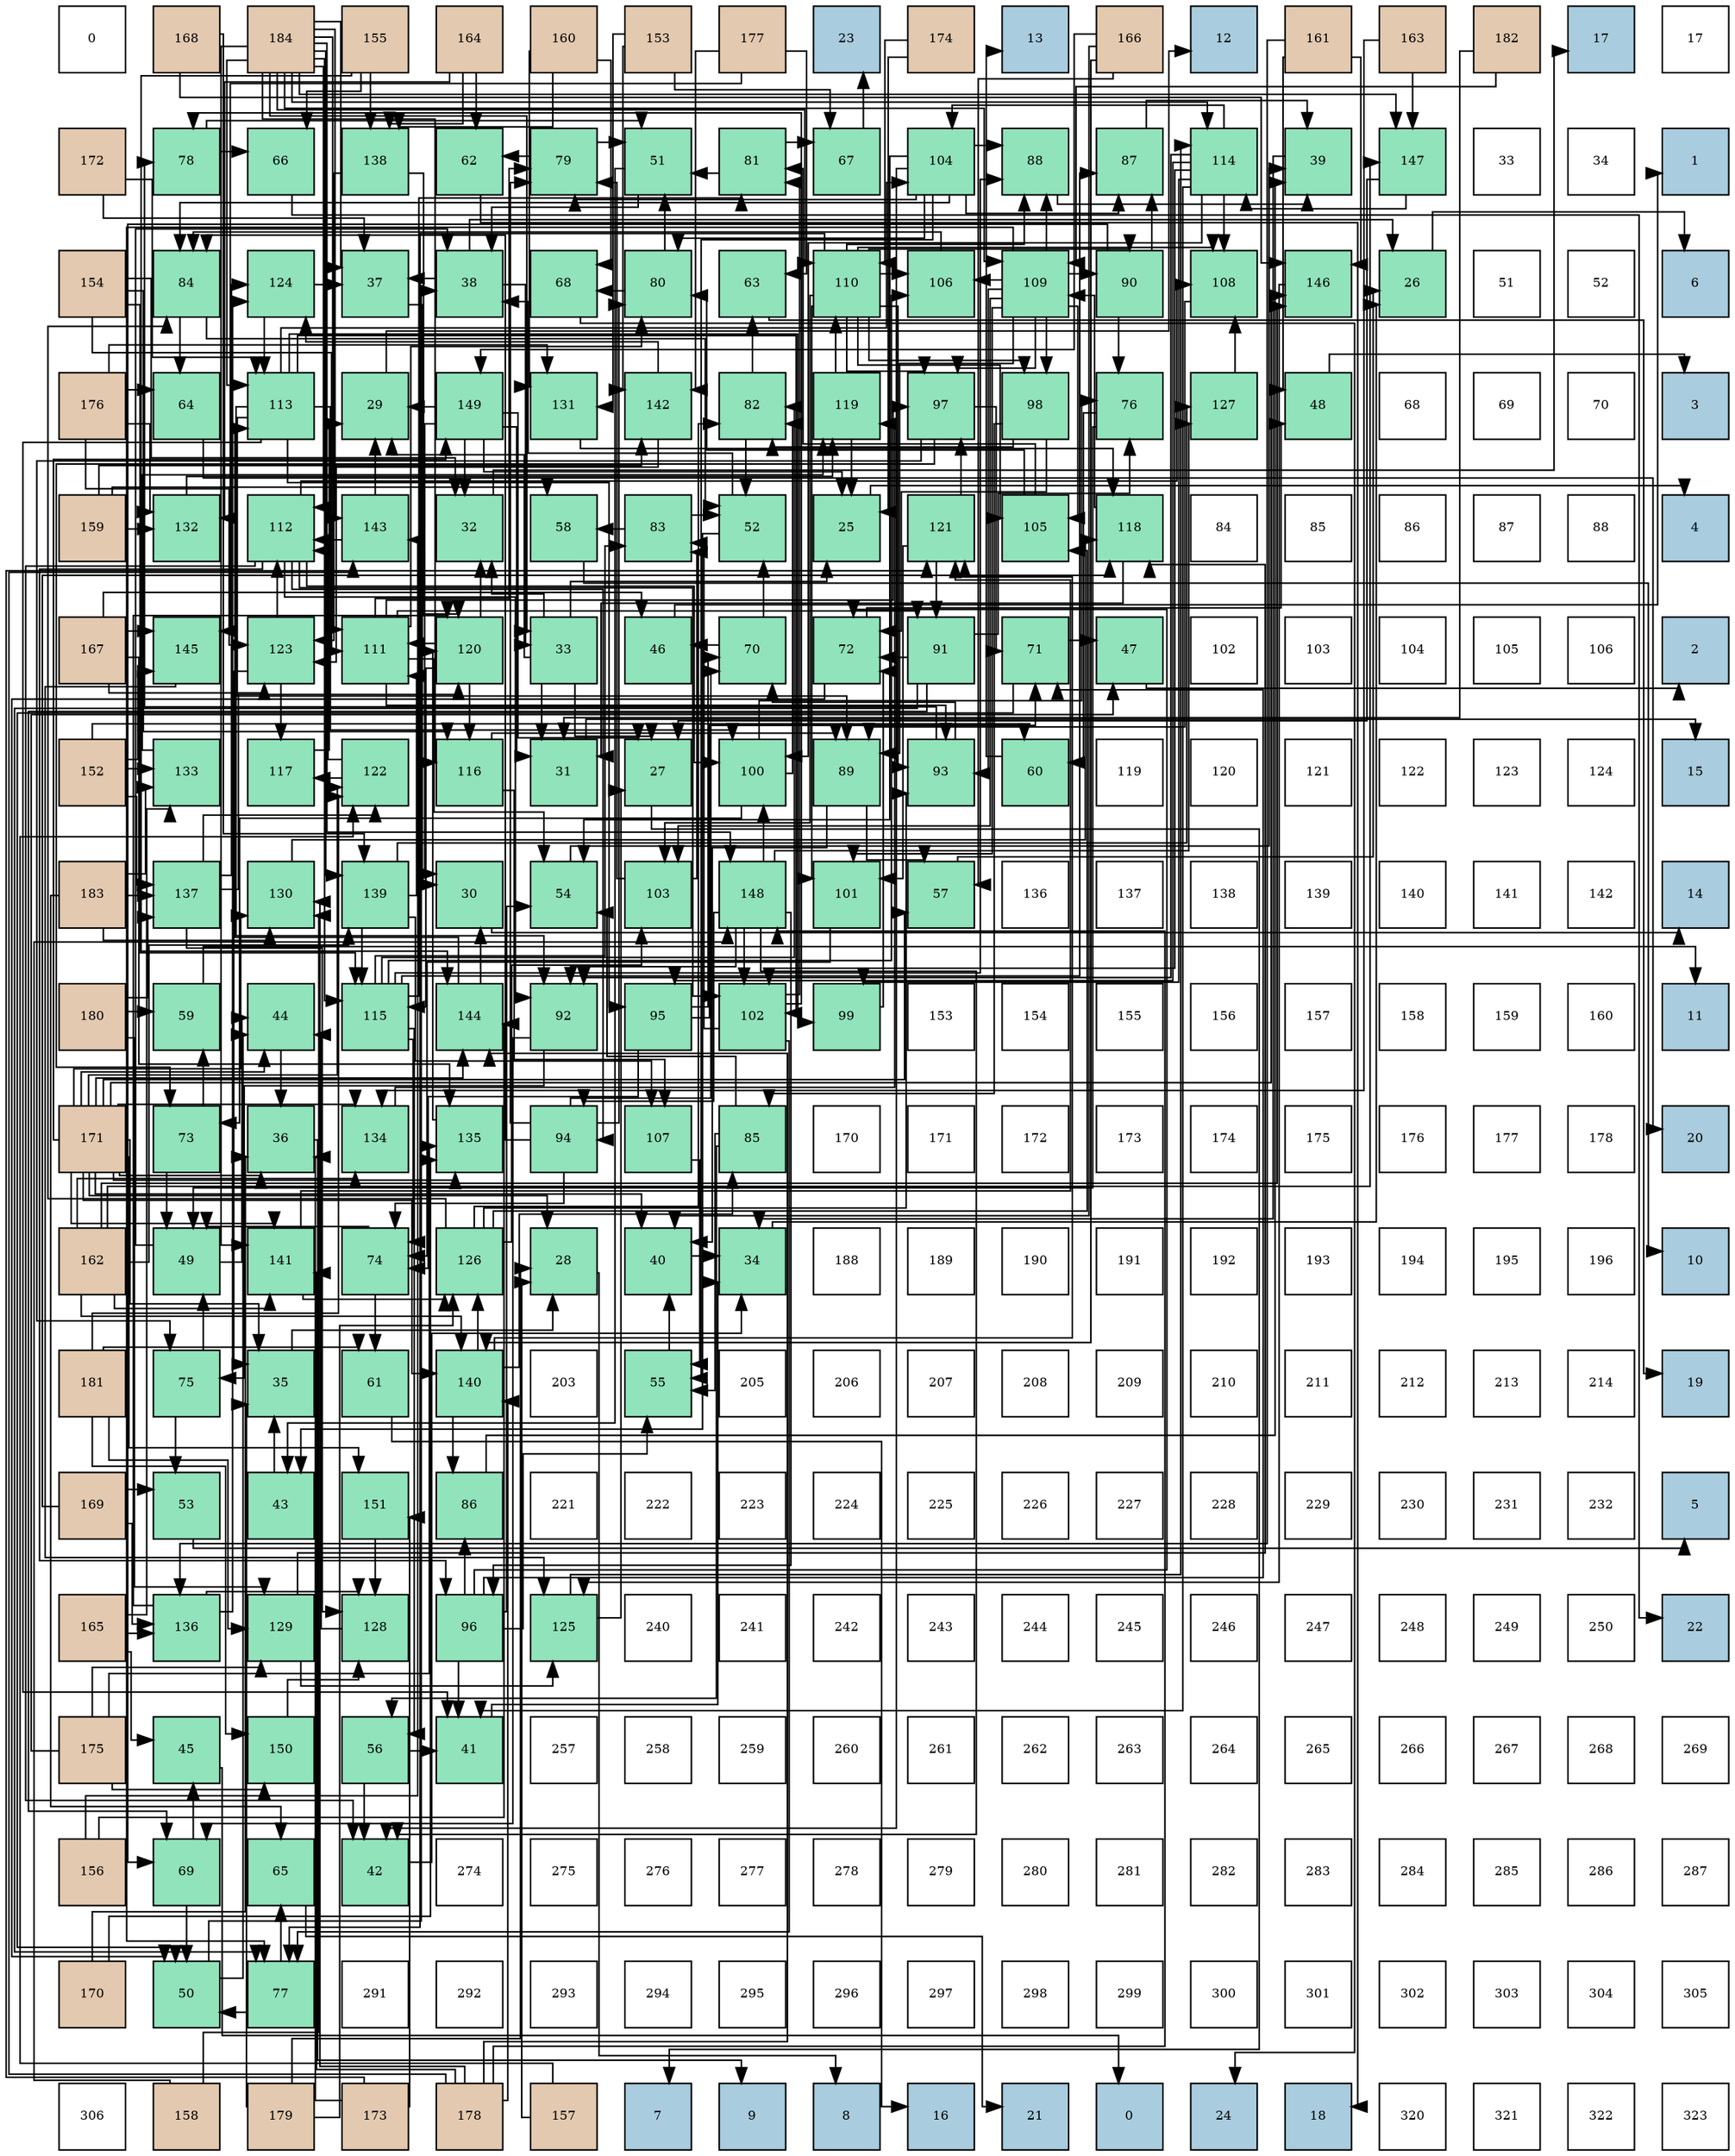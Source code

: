 digraph layout{
 rankdir=TB;
 splines=ortho;
 node [style=filled shape=square fixedsize=true width=0.6];
0[label="0", fontsize=8, fillcolor="#ffffff"];
1[label="168", fontsize=8, fillcolor="#e3c9af"];
2[label="184", fontsize=8, fillcolor="#e3c9af"];
3[label="155", fontsize=8, fillcolor="#e3c9af"];
4[label="164", fontsize=8, fillcolor="#e3c9af"];
5[label="160", fontsize=8, fillcolor="#e3c9af"];
6[label="153", fontsize=8, fillcolor="#e3c9af"];
7[label="177", fontsize=8, fillcolor="#e3c9af"];
8[label="23", fontsize=8, fillcolor="#a9ccde"];
9[label="174", fontsize=8, fillcolor="#e3c9af"];
10[label="13", fontsize=8, fillcolor="#a9ccde"];
11[label="166", fontsize=8, fillcolor="#e3c9af"];
12[label="12", fontsize=8, fillcolor="#a9ccde"];
13[label="161", fontsize=8, fillcolor="#e3c9af"];
14[label="163", fontsize=8, fillcolor="#e3c9af"];
15[label="182", fontsize=8, fillcolor="#e3c9af"];
16[label="17", fontsize=8, fillcolor="#a9ccde"];
17[label="17", fontsize=8, fillcolor="#ffffff"];
18[label="172", fontsize=8, fillcolor="#e3c9af"];
19[label="78", fontsize=8, fillcolor="#91e3bb"];
20[label="66", fontsize=8, fillcolor="#91e3bb"];
21[label="138", fontsize=8, fillcolor="#91e3bb"];
22[label="62", fontsize=8, fillcolor="#91e3bb"];
23[label="79", fontsize=8, fillcolor="#91e3bb"];
24[label="51", fontsize=8, fillcolor="#91e3bb"];
25[label="81", fontsize=8, fillcolor="#91e3bb"];
26[label="67", fontsize=8, fillcolor="#91e3bb"];
27[label="104", fontsize=8, fillcolor="#91e3bb"];
28[label="88", fontsize=8, fillcolor="#91e3bb"];
29[label="87", fontsize=8, fillcolor="#91e3bb"];
30[label="114", fontsize=8, fillcolor="#91e3bb"];
31[label="39", fontsize=8, fillcolor="#91e3bb"];
32[label="147", fontsize=8, fillcolor="#91e3bb"];
33[label="33", fontsize=8, fillcolor="#ffffff"];
34[label="34", fontsize=8, fillcolor="#ffffff"];
35[label="1", fontsize=8, fillcolor="#a9ccde"];
36[label="154", fontsize=8, fillcolor="#e3c9af"];
37[label="84", fontsize=8, fillcolor="#91e3bb"];
38[label="124", fontsize=8, fillcolor="#91e3bb"];
39[label="37", fontsize=8, fillcolor="#91e3bb"];
40[label="38", fontsize=8, fillcolor="#91e3bb"];
41[label="68", fontsize=8, fillcolor="#91e3bb"];
42[label="80", fontsize=8, fillcolor="#91e3bb"];
43[label="63", fontsize=8, fillcolor="#91e3bb"];
44[label="110", fontsize=8, fillcolor="#91e3bb"];
45[label="106", fontsize=8, fillcolor="#91e3bb"];
46[label="109", fontsize=8, fillcolor="#91e3bb"];
47[label="90", fontsize=8, fillcolor="#91e3bb"];
48[label="108", fontsize=8, fillcolor="#91e3bb"];
49[label="146", fontsize=8, fillcolor="#91e3bb"];
50[label="26", fontsize=8, fillcolor="#91e3bb"];
51[label="51", fontsize=8, fillcolor="#ffffff"];
52[label="52", fontsize=8, fillcolor="#ffffff"];
53[label="6", fontsize=8, fillcolor="#a9ccde"];
54[label="176", fontsize=8, fillcolor="#e3c9af"];
55[label="64", fontsize=8, fillcolor="#91e3bb"];
56[label="113", fontsize=8, fillcolor="#91e3bb"];
57[label="29", fontsize=8, fillcolor="#91e3bb"];
58[label="149", fontsize=8, fillcolor="#91e3bb"];
59[label="131", fontsize=8, fillcolor="#91e3bb"];
60[label="142", fontsize=8, fillcolor="#91e3bb"];
61[label="82", fontsize=8, fillcolor="#91e3bb"];
62[label="119", fontsize=8, fillcolor="#91e3bb"];
63[label="97", fontsize=8, fillcolor="#91e3bb"];
64[label="98", fontsize=8, fillcolor="#91e3bb"];
65[label="76", fontsize=8, fillcolor="#91e3bb"];
66[label="127", fontsize=8, fillcolor="#91e3bb"];
67[label="48", fontsize=8, fillcolor="#91e3bb"];
68[label="68", fontsize=8, fillcolor="#ffffff"];
69[label="69", fontsize=8, fillcolor="#ffffff"];
70[label="70", fontsize=8, fillcolor="#ffffff"];
71[label="3", fontsize=8, fillcolor="#a9ccde"];
72[label="159", fontsize=8, fillcolor="#e3c9af"];
73[label="132", fontsize=8, fillcolor="#91e3bb"];
74[label="112", fontsize=8, fillcolor="#91e3bb"];
75[label="143", fontsize=8, fillcolor="#91e3bb"];
76[label="32", fontsize=8, fillcolor="#91e3bb"];
77[label="58", fontsize=8, fillcolor="#91e3bb"];
78[label="83", fontsize=8, fillcolor="#91e3bb"];
79[label="52", fontsize=8, fillcolor="#91e3bb"];
80[label="25", fontsize=8, fillcolor="#91e3bb"];
81[label="121", fontsize=8, fillcolor="#91e3bb"];
82[label="105", fontsize=8, fillcolor="#91e3bb"];
83[label="118", fontsize=8, fillcolor="#91e3bb"];
84[label="84", fontsize=8, fillcolor="#ffffff"];
85[label="85", fontsize=8, fillcolor="#ffffff"];
86[label="86", fontsize=8, fillcolor="#ffffff"];
87[label="87", fontsize=8, fillcolor="#ffffff"];
88[label="88", fontsize=8, fillcolor="#ffffff"];
89[label="4", fontsize=8, fillcolor="#a9ccde"];
90[label="167", fontsize=8, fillcolor="#e3c9af"];
91[label="145", fontsize=8, fillcolor="#91e3bb"];
92[label="123", fontsize=8, fillcolor="#91e3bb"];
93[label="111", fontsize=8, fillcolor="#91e3bb"];
94[label="120", fontsize=8, fillcolor="#91e3bb"];
95[label="33", fontsize=8, fillcolor="#91e3bb"];
96[label="46", fontsize=8, fillcolor="#91e3bb"];
97[label="70", fontsize=8, fillcolor="#91e3bb"];
98[label="72", fontsize=8, fillcolor="#91e3bb"];
99[label="91", fontsize=8, fillcolor="#91e3bb"];
100[label="71", fontsize=8, fillcolor="#91e3bb"];
101[label="47", fontsize=8, fillcolor="#91e3bb"];
102[label="102", fontsize=8, fillcolor="#ffffff"];
103[label="103", fontsize=8, fillcolor="#ffffff"];
104[label="104", fontsize=8, fillcolor="#ffffff"];
105[label="105", fontsize=8, fillcolor="#ffffff"];
106[label="106", fontsize=8, fillcolor="#ffffff"];
107[label="2", fontsize=8, fillcolor="#a9ccde"];
108[label="152", fontsize=8, fillcolor="#e3c9af"];
109[label="133", fontsize=8, fillcolor="#91e3bb"];
110[label="117", fontsize=8, fillcolor="#91e3bb"];
111[label="122", fontsize=8, fillcolor="#91e3bb"];
112[label="116", fontsize=8, fillcolor="#91e3bb"];
113[label="31", fontsize=8, fillcolor="#91e3bb"];
114[label="27", fontsize=8, fillcolor="#91e3bb"];
115[label="100", fontsize=8, fillcolor="#91e3bb"];
116[label="89", fontsize=8, fillcolor="#91e3bb"];
117[label="93", fontsize=8, fillcolor="#91e3bb"];
118[label="60", fontsize=8, fillcolor="#91e3bb"];
119[label="119", fontsize=8, fillcolor="#ffffff"];
120[label="120", fontsize=8, fillcolor="#ffffff"];
121[label="121", fontsize=8, fillcolor="#ffffff"];
122[label="122", fontsize=8, fillcolor="#ffffff"];
123[label="123", fontsize=8, fillcolor="#ffffff"];
124[label="124", fontsize=8, fillcolor="#ffffff"];
125[label="15", fontsize=8, fillcolor="#a9ccde"];
126[label="183", fontsize=8, fillcolor="#e3c9af"];
127[label="137", fontsize=8, fillcolor="#91e3bb"];
128[label="130", fontsize=8, fillcolor="#91e3bb"];
129[label="139", fontsize=8, fillcolor="#91e3bb"];
130[label="30", fontsize=8, fillcolor="#91e3bb"];
131[label="54", fontsize=8, fillcolor="#91e3bb"];
132[label="103", fontsize=8, fillcolor="#91e3bb"];
133[label="148", fontsize=8, fillcolor="#91e3bb"];
134[label="101", fontsize=8, fillcolor="#91e3bb"];
135[label="57", fontsize=8, fillcolor="#91e3bb"];
136[label="136", fontsize=8, fillcolor="#ffffff"];
137[label="137", fontsize=8, fillcolor="#ffffff"];
138[label="138", fontsize=8, fillcolor="#ffffff"];
139[label="139", fontsize=8, fillcolor="#ffffff"];
140[label="140", fontsize=8, fillcolor="#ffffff"];
141[label="141", fontsize=8, fillcolor="#ffffff"];
142[label="142", fontsize=8, fillcolor="#ffffff"];
143[label="14", fontsize=8, fillcolor="#a9ccde"];
144[label="180", fontsize=8, fillcolor="#e3c9af"];
145[label="59", fontsize=8, fillcolor="#91e3bb"];
146[label="44", fontsize=8, fillcolor="#91e3bb"];
147[label="115", fontsize=8, fillcolor="#91e3bb"];
148[label="144", fontsize=8, fillcolor="#91e3bb"];
149[label="92", fontsize=8, fillcolor="#91e3bb"];
150[label="95", fontsize=8, fillcolor="#91e3bb"];
151[label="102", fontsize=8, fillcolor="#91e3bb"];
152[label="99", fontsize=8, fillcolor="#91e3bb"];
153[label="153", fontsize=8, fillcolor="#ffffff"];
154[label="154", fontsize=8, fillcolor="#ffffff"];
155[label="155", fontsize=8, fillcolor="#ffffff"];
156[label="156", fontsize=8, fillcolor="#ffffff"];
157[label="157", fontsize=8, fillcolor="#ffffff"];
158[label="158", fontsize=8, fillcolor="#ffffff"];
159[label="159", fontsize=8, fillcolor="#ffffff"];
160[label="160", fontsize=8, fillcolor="#ffffff"];
161[label="11", fontsize=8, fillcolor="#a9ccde"];
162[label="171", fontsize=8, fillcolor="#e3c9af"];
163[label="73", fontsize=8, fillcolor="#91e3bb"];
164[label="36", fontsize=8, fillcolor="#91e3bb"];
165[label="134", fontsize=8, fillcolor="#91e3bb"];
166[label="135", fontsize=8, fillcolor="#91e3bb"];
167[label="94", fontsize=8, fillcolor="#91e3bb"];
168[label="107", fontsize=8, fillcolor="#91e3bb"];
169[label="85", fontsize=8, fillcolor="#91e3bb"];
170[label="170", fontsize=8, fillcolor="#ffffff"];
171[label="171", fontsize=8, fillcolor="#ffffff"];
172[label="172", fontsize=8, fillcolor="#ffffff"];
173[label="173", fontsize=8, fillcolor="#ffffff"];
174[label="174", fontsize=8, fillcolor="#ffffff"];
175[label="175", fontsize=8, fillcolor="#ffffff"];
176[label="176", fontsize=8, fillcolor="#ffffff"];
177[label="177", fontsize=8, fillcolor="#ffffff"];
178[label="178", fontsize=8, fillcolor="#ffffff"];
179[label="20", fontsize=8, fillcolor="#a9ccde"];
180[label="162", fontsize=8, fillcolor="#e3c9af"];
181[label="49", fontsize=8, fillcolor="#91e3bb"];
182[label="141", fontsize=8, fillcolor="#91e3bb"];
183[label="74", fontsize=8, fillcolor="#91e3bb"];
184[label="126", fontsize=8, fillcolor="#91e3bb"];
185[label="28", fontsize=8, fillcolor="#91e3bb"];
186[label="40", fontsize=8, fillcolor="#91e3bb"];
187[label="34", fontsize=8, fillcolor="#91e3bb"];
188[label="188", fontsize=8, fillcolor="#ffffff"];
189[label="189", fontsize=8, fillcolor="#ffffff"];
190[label="190", fontsize=8, fillcolor="#ffffff"];
191[label="191", fontsize=8, fillcolor="#ffffff"];
192[label="192", fontsize=8, fillcolor="#ffffff"];
193[label="193", fontsize=8, fillcolor="#ffffff"];
194[label="194", fontsize=8, fillcolor="#ffffff"];
195[label="195", fontsize=8, fillcolor="#ffffff"];
196[label="196", fontsize=8, fillcolor="#ffffff"];
197[label="10", fontsize=8, fillcolor="#a9ccde"];
198[label="181", fontsize=8, fillcolor="#e3c9af"];
199[label="75", fontsize=8, fillcolor="#91e3bb"];
200[label="35", fontsize=8, fillcolor="#91e3bb"];
201[label="61", fontsize=8, fillcolor="#91e3bb"];
202[label="140", fontsize=8, fillcolor="#91e3bb"];
203[label="203", fontsize=8, fillcolor="#ffffff"];
204[label="55", fontsize=8, fillcolor="#91e3bb"];
205[label="205", fontsize=8, fillcolor="#ffffff"];
206[label="206", fontsize=8, fillcolor="#ffffff"];
207[label="207", fontsize=8, fillcolor="#ffffff"];
208[label="208", fontsize=8, fillcolor="#ffffff"];
209[label="209", fontsize=8, fillcolor="#ffffff"];
210[label="210", fontsize=8, fillcolor="#ffffff"];
211[label="211", fontsize=8, fillcolor="#ffffff"];
212[label="212", fontsize=8, fillcolor="#ffffff"];
213[label="213", fontsize=8, fillcolor="#ffffff"];
214[label="214", fontsize=8, fillcolor="#ffffff"];
215[label="19", fontsize=8, fillcolor="#a9ccde"];
216[label="169", fontsize=8, fillcolor="#e3c9af"];
217[label="53", fontsize=8, fillcolor="#91e3bb"];
218[label="43", fontsize=8, fillcolor="#91e3bb"];
219[label="151", fontsize=8, fillcolor="#91e3bb"];
220[label="86", fontsize=8, fillcolor="#91e3bb"];
221[label="221", fontsize=8, fillcolor="#ffffff"];
222[label="222", fontsize=8, fillcolor="#ffffff"];
223[label="223", fontsize=8, fillcolor="#ffffff"];
224[label="224", fontsize=8, fillcolor="#ffffff"];
225[label="225", fontsize=8, fillcolor="#ffffff"];
226[label="226", fontsize=8, fillcolor="#ffffff"];
227[label="227", fontsize=8, fillcolor="#ffffff"];
228[label="228", fontsize=8, fillcolor="#ffffff"];
229[label="229", fontsize=8, fillcolor="#ffffff"];
230[label="230", fontsize=8, fillcolor="#ffffff"];
231[label="231", fontsize=8, fillcolor="#ffffff"];
232[label="232", fontsize=8, fillcolor="#ffffff"];
233[label="5", fontsize=8, fillcolor="#a9ccde"];
234[label="165", fontsize=8, fillcolor="#e3c9af"];
235[label="136", fontsize=8, fillcolor="#91e3bb"];
236[label="129", fontsize=8, fillcolor="#91e3bb"];
237[label="128", fontsize=8, fillcolor="#91e3bb"];
238[label="96", fontsize=8, fillcolor="#91e3bb"];
239[label="125", fontsize=8, fillcolor="#91e3bb"];
240[label="240", fontsize=8, fillcolor="#ffffff"];
241[label="241", fontsize=8, fillcolor="#ffffff"];
242[label="242", fontsize=8, fillcolor="#ffffff"];
243[label="243", fontsize=8, fillcolor="#ffffff"];
244[label="244", fontsize=8, fillcolor="#ffffff"];
245[label="245", fontsize=8, fillcolor="#ffffff"];
246[label="246", fontsize=8, fillcolor="#ffffff"];
247[label="247", fontsize=8, fillcolor="#ffffff"];
248[label="248", fontsize=8, fillcolor="#ffffff"];
249[label="249", fontsize=8, fillcolor="#ffffff"];
250[label="250", fontsize=8, fillcolor="#ffffff"];
251[label="22", fontsize=8, fillcolor="#a9ccde"];
252[label="175", fontsize=8, fillcolor="#e3c9af"];
253[label="45", fontsize=8, fillcolor="#91e3bb"];
254[label="150", fontsize=8, fillcolor="#91e3bb"];
255[label="56", fontsize=8, fillcolor="#91e3bb"];
256[label="41", fontsize=8, fillcolor="#91e3bb"];
257[label="257", fontsize=8, fillcolor="#ffffff"];
258[label="258", fontsize=8, fillcolor="#ffffff"];
259[label="259", fontsize=8, fillcolor="#ffffff"];
260[label="260", fontsize=8, fillcolor="#ffffff"];
261[label="261", fontsize=8, fillcolor="#ffffff"];
262[label="262", fontsize=8, fillcolor="#ffffff"];
263[label="263", fontsize=8, fillcolor="#ffffff"];
264[label="264", fontsize=8, fillcolor="#ffffff"];
265[label="265", fontsize=8, fillcolor="#ffffff"];
266[label="266", fontsize=8, fillcolor="#ffffff"];
267[label="267", fontsize=8, fillcolor="#ffffff"];
268[label="268", fontsize=8, fillcolor="#ffffff"];
269[label="269", fontsize=8, fillcolor="#ffffff"];
270[label="156", fontsize=8, fillcolor="#e3c9af"];
271[label="69", fontsize=8, fillcolor="#91e3bb"];
272[label="65", fontsize=8, fillcolor="#91e3bb"];
273[label="42", fontsize=8, fillcolor="#91e3bb"];
274[label="274", fontsize=8, fillcolor="#ffffff"];
275[label="275", fontsize=8, fillcolor="#ffffff"];
276[label="276", fontsize=8, fillcolor="#ffffff"];
277[label="277", fontsize=8, fillcolor="#ffffff"];
278[label="278", fontsize=8, fillcolor="#ffffff"];
279[label="279", fontsize=8, fillcolor="#ffffff"];
280[label="280", fontsize=8, fillcolor="#ffffff"];
281[label="281", fontsize=8, fillcolor="#ffffff"];
282[label="282", fontsize=8, fillcolor="#ffffff"];
283[label="283", fontsize=8, fillcolor="#ffffff"];
284[label="284", fontsize=8, fillcolor="#ffffff"];
285[label="285", fontsize=8, fillcolor="#ffffff"];
286[label="286", fontsize=8, fillcolor="#ffffff"];
287[label="287", fontsize=8, fillcolor="#ffffff"];
288[label="170", fontsize=8, fillcolor="#e3c9af"];
289[label="50", fontsize=8, fillcolor="#91e3bb"];
290[label="77", fontsize=8, fillcolor="#91e3bb"];
291[label="291", fontsize=8, fillcolor="#ffffff"];
292[label="292", fontsize=8, fillcolor="#ffffff"];
293[label="293", fontsize=8, fillcolor="#ffffff"];
294[label="294", fontsize=8, fillcolor="#ffffff"];
295[label="295", fontsize=8, fillcolor="#ffffff"];
296[label="296", fontsize=8, fillcolor="#ffffff"];
297[label="297", fontsize=8, fillcolor="#ffffff"];
298[label="298", fontsize=8, fillcolor="#ffffff"];
299[label="299", fontsize=8, fillcolor="#ffffff"];
300[label="300", fontsize=8, fillcolor="#ffffff"];
301[label="301", fontsize=8, fillcolor="#ffffff"];
302[label="302", fontsize=8, fillcolor="#ffffff"];
303[label="303", fontsize=8, fillcolor="#ffffff"];
304[label="304", fontsize=8, fillcolor="#ffffff"];
305[label="305", fontsize=8, fillcolor="#ffffff"];
306[label="306", fontsize=8, fillcolor="#ffffff"];
307[label="158", fontsize=8, fillcolor="#e3c9af"];
308[label="179", fontsize=8, fillcolor="#e3c9af"];
309[label="173", fontsize=8, fillcolor="#e3c9af"];
310[label="178", fontsize=8, fillcolor="#e3c9af"];
311[label="157", fontsize=8, fillcolor="#e3c9af"];
312[label="7", fontsize=8, fillcolor="#a9ccde"];
313[label="9", fontsize=8, fillcolor="#a9ccde"];
314[label="8", fontsize=8, fillcolor="#a9ccde"];
315[label="16", fontsize=8, fillcolor="#a9ccde"];
316[label="21", fontsize=8, fillcolor="#a9ccde"];
317[label="0", fontsize=8, fillcolor="#a9ccde"];
318[label="24", fontsize=8, fillcolor="#a9ccde"];
319[label="18", fontsize=8, fillcolor="#a9ccde"];
320[label="320", fontsize=8, fillcolor="#ffffff"];
321[label="321", fontsize=8, fillcolor="#ffffff"];
322[label="322", fontsize=8, fillcolor="#ffffff"];
323[label="323", fontsize=8, fillcolor="#ffffff"];
edge [constraint=false, style=vis];80 -> 89;
50 -> 53;
114 -> 312;
185 -> 314;
57 -> 12;
130 -> 143;
113 -> 125;
76 -> 16;
95 -> 80;
95 -> 114;
95 -> 57;
95 -> 113;
95 -> 76;
187 -> 50;
200 -> 185;
164 -> 313;
39 -> 130;
40 -> 50;
40 -> 95;
40 -> 39;
31 -> 187;
186 -> 187;
256 -> 187;
273 -> 187;
218 -> 200;
146 -> 164;
253 -> 317;
96 -> 35;
101 -> 107;
67 -> 71;
181 -> 40;
181 -> 146;
289 -> 40;
289 -> 146;
24 -> 40;
24 -> 218;
79 -> 40;
79 -> 218;
217 -> 233;
131 -> 31;
204 -> 186;
255 -> 256;
255 -> 273;
135 -> 50;
77 -> 197;
145 -> 161;
118 -> 10;
201 -> 315;
22 -> 319;
43 -> 215;
55 -> 179;
272 -> 316;
20 -> 251;
26 -> 8;
41 -> 318;
271 -> 253;
271 -> 289;
97 -> 96;
97 -> 79;
100 -> 101;
100 -> 289;
98 -> 67;
98 -> 289;
163 -> 181;
163 -> 145;
183 -> 181;
183 -> 201;
199 -> 181;
199 -> 217;
65 -> 181;
65 -> 118;
290 -> 289;
290 -> 272;
19 -> 24;
19 -> 20;
23 -> 24;
23 -> 22;
42 -> 24;
42 -> 41;
25 -> 24;
25 -> 26;
61 -> 79;
61 -> 43;
78 -> 79;
78 -> 77;
37 -> 79;
37 -> 55;
169 -> 131;
169 -> 204;
169 -> 255;
220 -> 31;
29 -> 31;
28 -> 31;
116 -> 186;
116 -> 135;
47 -> 271;
47 -> 65;
47 -> 29;
99 -> 271;
99 -> 98;
99 -> 65;
99 -> 290;
149 -> 271;
149 -> 199;
117 -> 97;
117 -> 19;
167 -> 97;
167 -> 183;
167 -> 23;
167 -> 42;
167 -> 37;
150 -> 97;
150 -> 100;
150 -> 183;
238 -> 256;
238 -> 131;
238 -> 204;
238 -> 100;
238 -> 98;
238 -> 220;
63 -> 100;
63 -> 163;
63 -> 199;
64 -> 98;
64 -> 61;
64 -> 169;
152 -> 98;
115 -> 163;
115 -> 65;
115 -> 61;
134 -> 183;
151 -> 290;
151 -> 19;
151 -> 25;
151 -> 78;
132 -> 23;
132 -> 78;
27 -> 273;
27 -> 131;
27 -> 204;
27 -> 23;
27 -> 42;
27 -> 37;
27 -> 29;
27 -> 28;
82 -> 42;
82 -> 25;
45 -> 37;
168 -> 204;
48 -> 116;
46 -> 290;
46 -> 28;
46 -> 116;
46 -> 47;
46 -> 117;
46 -> 63;
46 -> 64;
46 -> 134;
46 -> 132;
46 -> 82;
46 -> 45;
44 -> 290;
44 -> 28;
44 -> 47;
44 -> 117;
44 -> 63;
44 -> 64;
44 -> 134;
44 -> 132;
44 -> 82;
44 -> 45;
44 -> 48;
93 -> 131;
93 -> 23;
93 -> 42;
93 -> 99;
93 -> 117;
93 -> 63;
74 -> 273;
74 -> 149;
74 -> 167;
74 -> 238;
74 -> 115;
74 -> 151;
74 -> 48;
56 -> 256;
56 -> 116;
56 -> 149;
56 -> 150;
56 -> 152;
56 -> 115;
56 -> 151;
56 -> 27;
30 -> 256;
30 -> 149;
30 -> 150;
30 -> 152;
30 -> 115;
30 -> 151;
30 -> 27;
30 -> 48;
147 -> 255;
147 -> 183;
147 -> 25;
147 -> 61;
147 -> 78;
147 -> 29;
147 -> 28;
147 -> 45;
112 -> 116;
112 -> 168;
110 -> 57;
83 -> 113;
83 -> 46;
62 -> 80;
62 -> 44;
94 -> 76;
94 -> 93;
94 -> 147;
94 -> 112;
81 -> 99;
81 -> 63;
81 -> 134;
111 -> 74;
111 -> 110;
92 -> 200;
92 -> 74;
92 -> 110;
38 -> 39;
38 -> 56;
239 -> 114;
239 -> 30;
184 -> 61;
184 -> 37;
184 -> 117;
184 -> 132;
184 -> 82;
66 -> 48;
237 -> 146;
236 -> 83;
236 -> 239;
128 -> 83;
59 -> 83;
73 -> 62;
109 -> 62;
165 -> 62;
166 -> 94;
235 -> 94;
235 -> 38;
235 -> 237;
127 -> 94;
127 -> 111;
127 -> 38;
127 -> 237;
21 -> 94;
21 -> 92;
129 -> 168;
129 -> 93;
129 -> 147;
129 -> 66;
202 -> 169;
202 -> 220;
202 -> 81;
202 -> 184;
182 -> 81;
182 -> 184;
60 -> 92;
60 -> 38;
75 -> 57;
75 -> 74;
148 -> 130;
148 -> 56;
91 -> 239;
49 -> 239;
32 -> 114;
32 -> 30;
133 -> 273;
133 -> 149;
133 -> 167;
133 -> 238;
133 -> 115;
133 -> 151;
133 -> 66;
58 -> 80;
58 -> 114;
58 -> 57;
58 -> 130;
58 -> 113;
58 -> 76;
254 -> 237;
219 -> 237;
108 -> 118;
108 -> 109;
108 -> 127;
108 -> 91;
6 -> 26;
6 -> 59;
6 -> 60;
36 -> 76;
36 -> 93;
36 -> 147;
36 -> 112;
3 -> 20;
3 -> 21;
3 -> 148;
270 -> 75;
270 -> 148;
311 -> 185;
311 -> 111;
307 -> 128;
307 -> 133;
72 -> 77;
72 -> 73;
72 -> 60;
5 -> 41;
5 -> 59;
5 -> 21;
13 -> 67;
13 -> 235;
13 -> 49;
180 -> 165;
180 -> 129;
180 -> 202;
180 -> 182;
180 -> 49;
180 -> 32;
14 -> 165;
14 -> 32;
4 -> 22;
4 -> 73;
4 -> 21;
234 -> 253;
234 -> 109;
234 -> 235;
11 -> 186;
11 -> 135;
11 -> 202;
11 -> 58;
90 -> 96;
90 -> 92;
90 -> 166;
90 -> 91;
1 -> 129;
1 -> 49;
216 -> 217;
216 -> 83;
216 -> 235;
288 -> 164;
288 -> 166;
162 -> 185;
162 -> 200;
162 -> 164;
162 -> 186;
162 -> 146;
162 -> 135;
162 -> 111;
162 -> 128;
162 -> 165;
162 -> 166;
162 -> 202;
162 -> 182;
162 -> 148;
162 -> 49;
162 -> 58;
162 -> 219;
18 -> 39;
18 -> 56;
309 -> 164;
309 -> 81;
309 -> 219;
9 -> 80;
9 -> 44;
252 -> 101;
252 -> 236;
252 -> 166;
252 -> 254;
54 -> 55;
54 -> 92;
54 -> 59;
54 -> 73;
7 -> 43;
7 -> 60;
7 -> 91;
310 -> 128;
310 -> 202;
310 -> 182;
310 -> 75;
310 -> 148;
310 -> 133;
308 -> 185;
308 -> 200;
308 -> 184;
144 -> 145;
144 -> 236;
144 -> 127;
198 -> 201;
198 -> 111;
198 -> 236;
198 -> 254;
15 -> 113;
15 -> 46;
126 -> 272;
126 -> 128;
126 -> 109;
126 -> 127;
2 -> 95;
2 -> 39;
2 -> 46;
2 -> 44;
2 -> 93;
2 -> 74;
2 -> 56;
2 -> 30;
2 -> 147;
2 -> 112;
2 -> 129;
2 -> 182;
2 -> 75;
2 -> 32;
2 -> 133;
edge [constraint=true, style=invis];
0 -> 18 -> 36 -> 54 -> 72 -> 90 -> 108 -> 126 -> 144 -> 162 -> 180 -> 198 -> 216 -> 234 -> 252 -> 270 -> 288 -> 306;
1 -> 19 -> 37 -> 55 -> 73 -> 91 -> 109 -> 127 -> 145 -> 163 -> 181 -> 199 -> 217 -> 235 -> 253 -> 271 -> 289 -> 307;
2 -> 20 -> 38 -> 56 -> 74 -> 92 -> 110 -> 128 -> 146 -> 164 -> 182 -> 200 -> 218 -> 236 -> 254 -> 272 -> 290 -> 308;
3 -> 21 -> 39 -> 57 -> 75 -> 93 -> 111 -> 129 -> 147 -> 165 -> 183 -> 201 -> 219 -> 237 -> 255 -> 273 -> 291 -> 309;
4 -> 22 -> 40 -> 58 -> 76 -> 94 -> 112 -> 130 -> 148 -> 166 -> 184 -> 202 -> 220 -> 238 -> 256 -> 274 -> 292 -> 310;
5 -> 23 -> 41 -> 59 -> 77 -> 95 -> 113 -> 131 -> 149 -> 167 -> 185 -> 203 -> 221 -> 239 -> 257 -> 275 -> 293 -> 311;
6 -> 24 -> 42 -> 60 -> 78 -> 96 -> 114 -> 132 -> 150 -> 168 -> 186 -> 204 -> 222 -> 240 -> 258 -> 276 -> 294 -> 312;
7 -> 25 -> 43 -> 61 -> 79 -> 97 -> 115 -> 133 -> 151 -> 169 -> 187 -> 205 -> 223 -> 241 -> 259 -> 277 -> 295 -> 313;
8 -> 26 -> 44 -> 62 -> 80 -> 98 -> 116 -> 134 -> 152 -> 170 -> 188 -> 206 -> 224 -> 242 -> 260 -> 278 -> 296 -> 314;
9 -> 27 -> 45 -> 63 -> 81 -> 99 -> 117 -> 135 -> 153 -> 171 -> 189 -> 207 -> 225 -> 243 -> 261 -> 279 -> 297 -> 315;
10 -> 28 -> 46 -> 64 -> 82 -> 100 -> 118 -> 136 -> 154 -> 172 -> 190 -> 208 -> 226 -> 244 -> 262 -> 280 -> 298 -> 316;
11 -> 29 -> 47 -> 65 -> 83 -> 101 -> 119 -> 137 -> 155 -> 173 -> 191 -> 209 -> 227 -> 245 -> 263 -> 281 -> 299 -> 317;
12 -> 30 -> 48 -> 66 -> 84 -> 102 -> 120 -> 138 -> 156 -> 174 -> 192 -> 210 -> 228 -> 246 -> 264 -> 282 -> 300 -> 318;
13 -> 31 -> 49 -> 67 -> 85 -> 103 -> 121 -> 139 -> 157 -> 175 -> 193 -> 211 -> 229 -> 247 -> 265 -> 283 -> 301 -> 319;
14 -> 32 -> 50 -> 68 -> 86 -> 104 -> 122 -> 140 -> 158 -> 176 -> 194 -> 212 -> 230 -> 248 -> 266 -> 284 -> 302 -> 320;
15 -> 33 -> 51 -> 69 -> 87 -> 105 -> 123 -> 141 -> 159 -> 177 -> 195 -> 213 -> 231 -> 249 -> 267 -> 285 -> 303 -> 321;
16 -> 34 -> 52 -> 70 -> 88 -> 106 -> 124 -> 142 -> 160 -> 178 -> 196 -> 214 -> 232 -> 250 -> 268 -> 286 -> 304 -> 322;
17 -> 35 -> 53 -> 71 -> 89 -> 107 -> 125 -> 143 -> 161 -> 179 -> 197 -> 215 -> 233 -> 251 -> 269 -> 287 -> 305 -> 323;
rank = same {0 -> 1 -> 2 -> 3 -> 4 -> 5 -> 6 -> 7 -> 8 -> 9 -> 10 -> 11 -> 12 -> 13 -> 14 -> 15 -> 16 -> 17};
rank = same {18 -> 19 -> 20 -> 21 -> 22 -> 23 -> 24 -> 25 -> 26 -> 27 -> 28 -> 29 -> 30 -> 31 -> 32 -> 33 -> 34 -> 35};
rank = same {36 -> 37 -> 38 -> 39 -> 40 -> 41 -> 42 -> 43 -> 44 -> 45 -> 46 -> 47 -> 48 -> 49 -> 50 -> 51 -> 52 -> 53};
rank = same {54 -> 55 -> 56 -> 57 -> 58 -> 59 -> 60 -> 61 -> 62 -> 63 -> 64 -> 65 -> 66 -> 67 -> 68 -> 69 -> 70 -> 71};
rank = same {72 -> 73 -> 74 -> 75 -> 76 -> 77 -> 78 -> 79 -> 80 -> 81 -> 82 -> 83 -> 84 -> 85 -> 86 -> 87 -> 88 -> 89};
rank = same {90 -> 91 -> 92 -> 93 -> 94 -> 95 -> 96 -> 97 -> 98 -> 99 -> 100 -> 101 -> 102 -> 103 -> 104 -> 105 -> 106 -> 107};
rank = same {108 -> 109 -> 110 -> 111 -> 112 -> 113 -> 114 -> 115 -> 116 -> 117 -> 118 -> 119 -> 120 -> 121 -> 122 -> 123 -> 124 -> 125};
rank = same {126 -> 127 -> 128 -> 129 -> 130 -> 131 -> 132 -> 133 -> 134 -> 135 -> 136 -> 137 -> 138 -> 139 -> 140 -> 141 -> 142 -> 143};
rank = same {144 -> 145 -> 146 -> 147 -> 148 -> 149 -> 150 -> 151 -> 152 -> 153 -> 154 -> 155 -> 156 -> 157 -> 158 -> 159 -> 160 -> 161};
rank = same {162 -> 163 -> 164 -> 165 -> 166 -> 167 -> 168 -> 169 -> 170 -> 171 -> 172 -> 173 -> 174 -> 175 -> 176 -> 177 -> 178 -> 179};
rank = same {180 -> 181 -> 182 -> 183 -> 184 -> 185 -> 186 -> 187 -> 188 -> 189 -> 190 -> 191 -> 192 -> 193 -> 194 -> 195 -> 196 -> 197};
rank = same {198 -> 199 -> 200 -> 201 -> 202 -> 203 -> 204 -> 205 -> 206 -> 207 -> 208 -> 209 -> 210 -> 211 -> 212 -> 213 -> 214 -> 215};
rank = same {216 -> 217 -> 218 -> 219 -> 220 -> 221 -> 222 -> 223 -> 224 -> 225 -> 226 -> 227 -> 228 -> 229 -> 230 -> 231 -> 232 -> 233};
rank = same {234 -> 235 -> 236 -> 237 -> 238 -> 239 -> 240 -> 241 -> 242 -> 243 -> 244 -> 245 -> 246 -> 247 -> 248 -> 249 -> 250 -> 251};
rank = same {252 -> 253 -> 254 -> 255 -> 256 -> 257 -> 258 -> 259 -> 260 -> 261 -> 262 -> 263 -> 264 -> 265 -> 266 -> 267 -> 268 -> 269};
rank = same {270 -> 271 -> 272 -> 273 -> 274 -> 275 -> 276 -> 277 -> 278 -> 279 -> 280 -> 281 -> 282 -> 283 -> 284 -> 285 -> 286 -> 287};
rank = same {288 -> 289 -> 290 -> 291 -> 292 -> 293 -> 294 -> 295 -> 296 -> 297 -> 298 -> 299 -> 300 -> 301 -> 302 -> 303 -> 304 -> 305};
rank = same {306 -> 307 -> 308 -> 309 -> 310 -> 311 -> 312 -> 313 -> 314 -> 315 -> 316 -> 317 -> 318 -> 319 -> 320 -> 321 -> 322 -> 323};
}